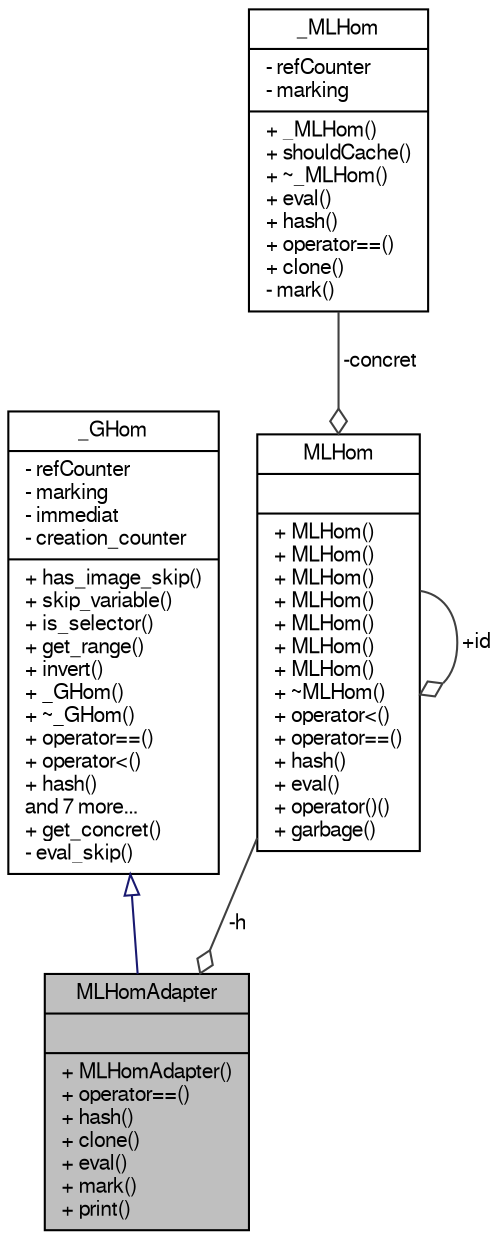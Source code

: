digraph "MLHomAdapter"
{
  edge [fontname="FreeSans",fontsize="10",labelfontname="FreeSans",labelfontsize="10"];
  node [fontname="FreeSans",fontsize="10",shape=record];
  Node1 [label="{MLHomAdapter\n||+ MLHomAdapter()\l+ operator==()\l+ hash()\l+ clone()\l+ eval()\l+ mark()\l+ print()\l}",height=0.2,width=0.4,color="black", fillcolor="grey75", style="filled" fontcolor="black"];
  Node2 -> Node1 [dir="back",color="midnightblue",fontsize="10",style="solid",arrowtail="onormal",fontname="FreeSans"];
  Node2 [label="{_GHom\n|- refCounter\l- marking\l- immediat\l- creation_counter\l|+ has_image_skip()\l+ skip_variable()\l+ is_selector()\l+ get_range()\l+ invert()\l+ _GHom()\l+ ~_GHom()\l+ operator==()\l+ operator\<()\l+ hash()\land 7 more...\l+ get_concret()\l- eval_skip()\l}",height=0.2,width=0.4,color="black", fillcolor="white", style="filled",URL="$class__GHom.html",tooltip="The concrete data class for Homomorphisms. "];
  Node3 -> Node1 [color="grey25",fontsize="10",style="solid",label=" -h" ,arrowhead="odiamond",fontname="FreeSans"];
  Node3 [label="{MLHom\n||+ MLHom()\l+ MLHom()\l+ MLHom()\l+ MLHom()\l+ MLHom()\l+ MLHom()\l+ MLHom()\l+ ~MLHom()\l+ operator\<()\l+ operator==()\l+ hash()\l+ eval()\l+ operator()()\l+ garbage()\l}",height=0.2,width=0.4,color="black", fillcolor="white", style="filled",URL="$classMLHom.html"];
  Node3 -> Node3 [color="grey25",fontsize="10",style="solid",label=" +id" ,arrowhead="odiamond",fontname="FreeSans"];
  Node4 -> Node3 [color="grey25",fontsize="10",style="solid",label=" -concret" ,arrowhead="odiamond",fontname="FreeSans"];
  Node4 [label="{_MLHom\n|- refCounter\l- marking\l|+ _MLHom()\l+ shouldCache()\l+ ~_MLHom()\l+ eval()\l+ hash()\l+ operator==()\l+ clone()\l- mark()\l}",height=0.2,width=0.4,color="black", fillcolor="white", style="filled",URL="$class__MLHom.html"];
}
